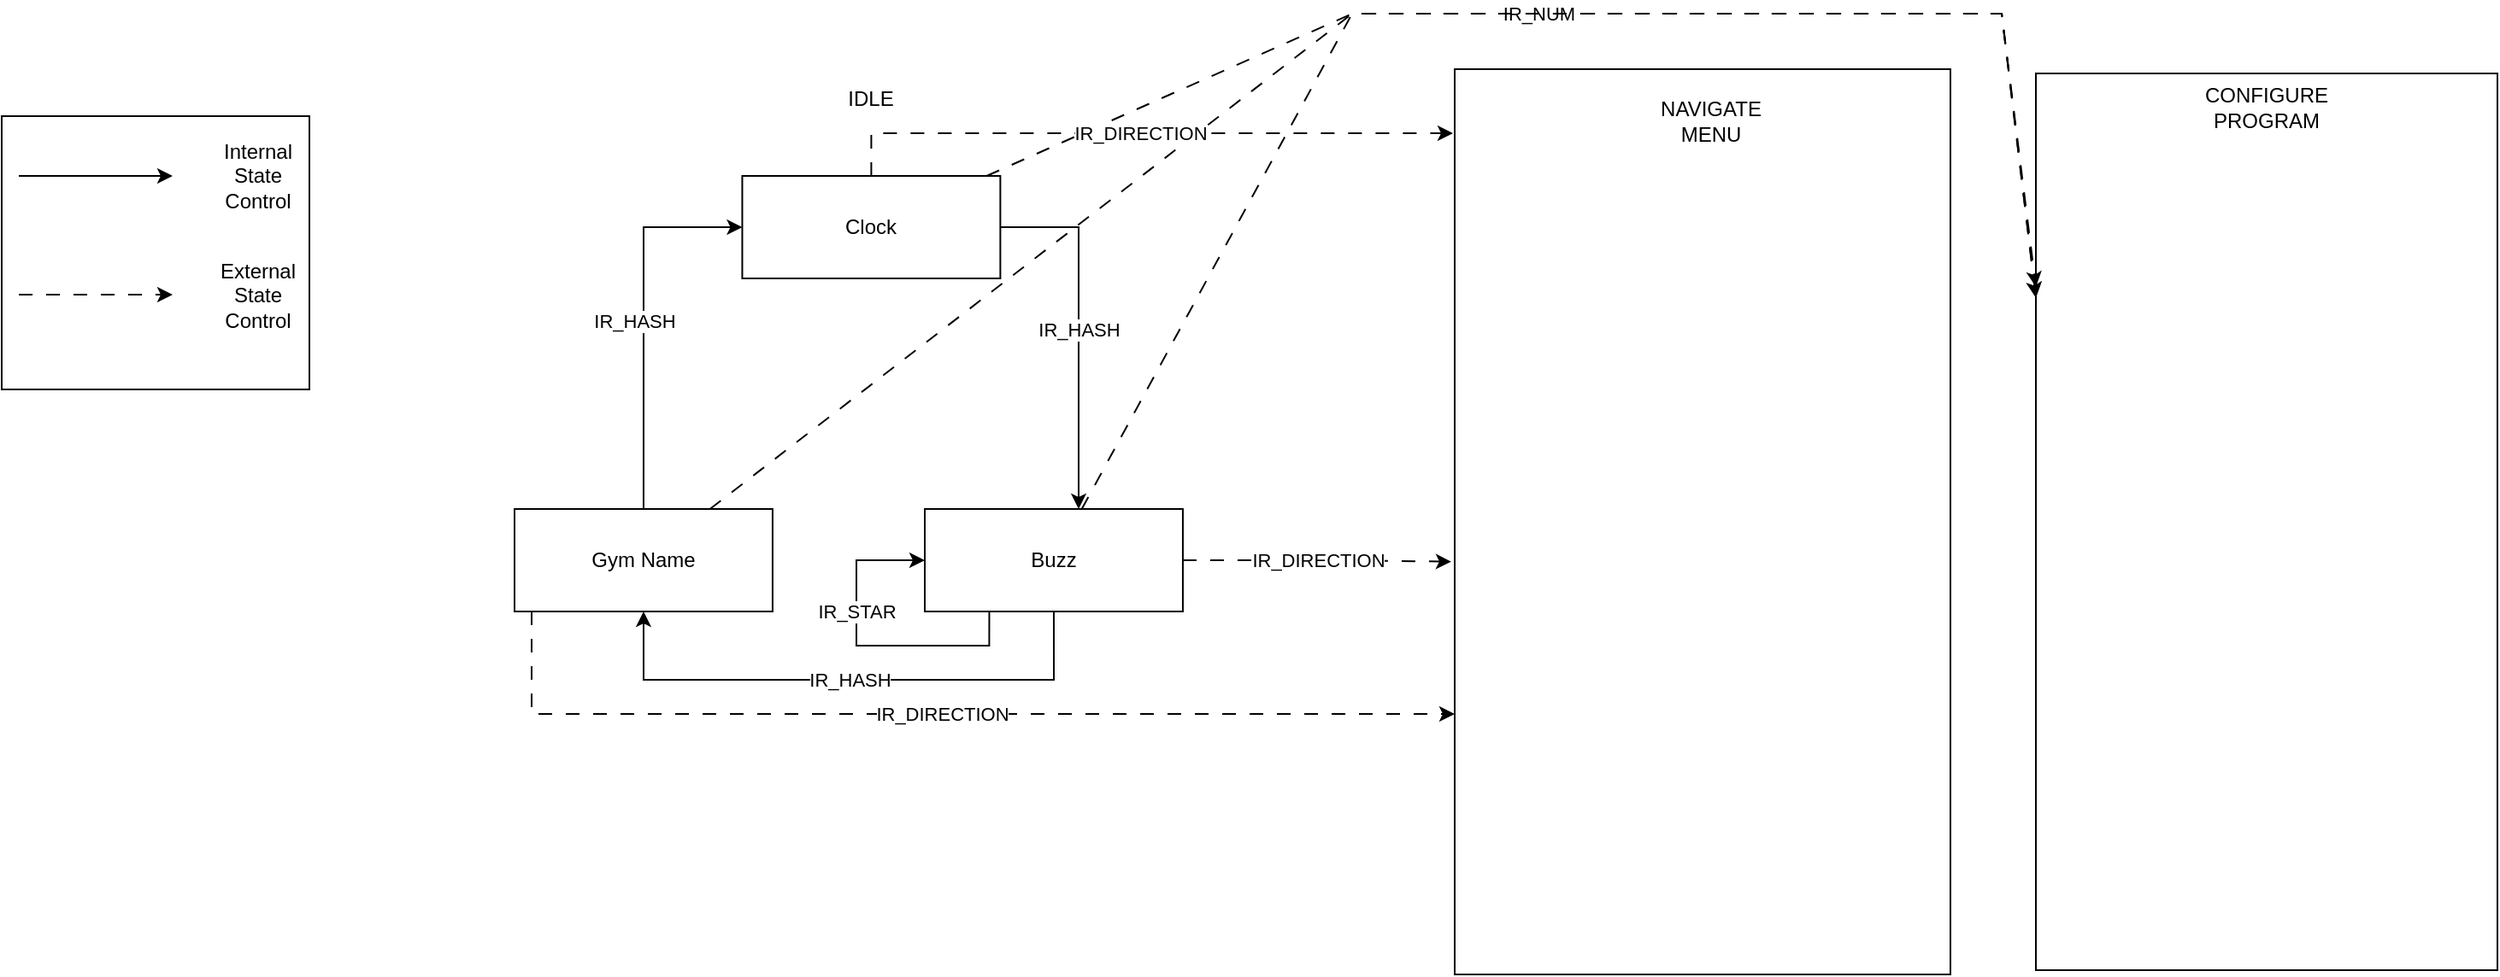 <mxfile version="21.2.1" type="device">
  <diagram name="Page-1" id="1NI_dkvSTnY_Oq6jt71S">
    <mxGraphModel dx="2261" dy="836" grid="1" gridSize="10" guides="1" tooltips="1" connect="1" arrows="1" fold="1" page="1" pageScale="1" pageWidth="827" pageHeight="1169" math="0" shadow="0">
      <root>
        <mxCell id="0" />
        <mxCell id="1" parent="0" />
        <mxCell id="G_RmvjNMhY2gO-qynl5l-15" value="" style="group" vertex="1" connectable="0" parent="1">
          <mxGeometry x="920" y="55" width="270" height="525" as="geometry" />
        </mxCell>
        <mxCell id="G_RmvjNMhY2gO-qynl5l-5" value="" style="rounded=0;whiteSpace=wrap;html=1;" vertex="1" parent="G_RmvjNMhY2gO-qynl5l-15">
          <mxGeometry width="270" height="525" as="geometry" />
        </mxCell>
        <mxCell id="G_RmvjNMhY2gO-qynl5l-14" value="CONFIGURE PROGRAM" style="text;html=1;strokeColor=none;fillColor=none;align=center;verticalAlign=middle;whiteSpace=wrap;rounded=0;" vertex="1" parent="G_RmvjNMhY2gO-qynl5l-15">
          <mxGeometry x="105" y="5" width="60" height="30" as="geometry" />
        </mxCell>
        <mxCell id="G_RmvjNMhY2gO-qynl5l-10" value="" style="group" vertex="1" connectable="0" parent="1">
          <mxGeometry x="580" y="52.5" width="290" height="530" as="geometry" />
        </mxCell>
        <mxCell id="G_RmvjNMhY2gO-qynl5l-16" value="" style="group" vertex="1" connectable="0" parent="G_RmvjNMhY2gO-qynl5l-10">
          <mxGeometry width="290" height="530" as="geometry" />
        </mxCell>
        <mxCell id="G_RmvjNMhY2gO-qynl5l-11" value="" style="rounded=0;whiteSpace=wrap;html=1;" vertex="1" parent="G_RmvjNMhY2gO-qynl5l-16">
          <mxGeometry width="290" height="530" as="geometry" />
        </mxCell>
        <mxCell id="G_RmvjNMhY2gO-qynl5l-12" value="NAVIGATE MENU" style="text;html=1;strokeColor=none;fillColor=none;align=center;verticalAlign=middle;whiteSpace=wrap;rounded=0;" vertex="1" parent="G_RmvjNMhY2gO-qynl5l-16">
          <mxGeometry x="120" y="15" width="60" height="30" as="geometry" />
        </mxCell>
        <mxCell id="G_RmvjNMhY2gO-qynl5l-6" style="rounded=0;orthogonalLoop=1;jettySize=auto;html=1;entryX=0;entryY=0.25;entryDx=0;entryDy=0;dashed=1;dashPattern=8 8;" edge="1" parent="1" source="G_RmvjNMhY2gO-qynl5l-1" target="G_RmvjNMhY2gO-qynl5l-5">
          <mxGeometry relative="1" as="geometry">
            <Array as="points">
              <mxPoint x="520" y="20" />
              <mxPoint x="900" y="20" />
            </Array>
          </mxGeometry>
        </mxCell>
        <mxCell id="G_RmvjNMhY2gO-qynl5l-4" value="IR_NUM" style="rounded=0;orthogonalLoop=1;jettySize=auto;html=1;entryX=0;entryY=0.25;entryDx=0;entryDy=0;dashed=1;dashPattern=8 8;" edge="1" parent="1" source="G_RmvjNMhY2gO-qynl5l-3" target="G_RmvjNMhY2gO-qynl5l-5">
          <mxGeometry relative="1" as="geometry">
            <mxPoint x="560" y="260" as="targetPoint" />
            <Array as="points">
              <mxPoint x="520" y="20" />
              <mxPoint x="900" y="20" />
            </Array>
          </mxGeometry>
        </mxCell>
        <mxCell id="G_RmvjNMhY2gO-qynl5l-21" style="rounded=0;orthogonalLoop=1;jettySize=auto;html=1;dashed=1;dashPattern=8 8;" edge="1" parent="1" source="G_RmvjNMhY2gO-qynl5l-17">
          <mxGeometry relative="1" as="geometry">
            <mxPoint x="920" y="180" as="targetPoint" />
            <Array as="points">
              <mxPoint x="520" y="20" />
              <mxPoint x="900" y="20" />
            </Array>
          </mxGeometry>
        </mxCell>
        <mxCell id="G_RmvjNMhY2gO-qynl5l-8" value="IDLE" style="text;html=1;strokeColor=none;fillColor=none;align=center;verticalAlign=middle;whiteSpace=wrap;rounded=0;" vertex="1" parent="1">
          <mxGeometry x="200.968" y="55" width="75.484" height="30" as="geometry" />
        </mxCell>
        <mxCell id="G_RmvjNMhY2gO-qynl5l-30" value="IR_DIRECTION" style="edgeStyle=orthogonalEdgeStyle;rounded=0;orthogonalLoop=1;jettySize=auto;html=1;dashed=1;dashPattern=8 8;" edge="1" parent="1" source="G_RmvjNMhY2gO-qynl5l-1">
          <mxGeometry relative="1" as="geometry">
            <mxPoint x="579" y="90" as="targetPoint" />
            <Array as="points">
              <mxPoint x="239" y="90" />
              <mxPoint x="579" y="90" />
            </Array>
          </mxGeometry>
        </mxCell>
        <mxCell id="G_RmvjNMhY2gO-qynl5l-1" value="Clock" style="rounded=0;whiteSpace=wrap;html=1;" vertex="1" parent="1">
          <mxGeometry x="163.226" y="115" width="150.968" height="60" as="geometry" />
        </mxCell>
        <mxCell id="G_RmvjNMhY2gO-qynl5l-23" value="IR_DIRECTION" style="edgeStyle=orthogonalEdgeStyle;rounded=0;orthogonalLoop=1;jettySize=auto;html=1;entryX=-0.007;entryY=0.544;entryDx=0;entryDy=0;entryPerimeter=0;dashed=1;dashPattern=8 8;" edge="1" parent="1" source="G_RmvjNMhY2gO-qynl5l-3" target="G_RmvjNMhY2gO-qynl5l-11">
          <mxGeometry relative="1" as="geometry" />
        </mxCell>
        <mxCell id="G_RmvjNMhY2gO-qynl5l-31" value="IR_HASH" style="edgeStyle=orthogonalEdgeStyle;rounded=0;orthogonalLoop=1;jettySize=auto;html=1;entryX=0.5;entryY=1;entryDx=0;entryDy=0;exitX=0.5;exitY=1;exitDx=0;exitDy=0;" edge="1" parent="1" source="G_RmvjNMhY2gO-qynl5l-3" target="G_RmvjNMhY2gO-qynl5l-17">
          <mxGeometry relative="1" as="geometry">
            <mxPoint x="280" y="380" as="targetPoint" />
            <Array as="points">
              <mxPoint x="346" y="410" />
              <mxPoint x="106" y="410" />
            </Array>
          </mxGeometry>
        </mxCell>
        <mxCell id="G_RmvjNMhY2gO-qynl5l-32" value="IR_STAR" style="edgeStyle=orthogonalEdgeStyle;rounded=0;orthogonalLoop=1;jettySize=auto;html=1;exitX=0.25;exitY=1;exitDx=0;exitDy=0;entryX=0;entryY=0.5;entryDx=0;entryDy=0;" edge="1" parent="1" source="G_RmvjNMhY2gO-qynl5l-3" target="G_RmvjNMhY2gO-qynl5l-3">
          <mxGeometry x="0.254" relative="1" as="geometry">
            <mxPoint x="250" y="390" as="targetPoint" />
            <Array as="points">
              <mxPoint x="308" y="390" />
              <mxPoint x="230" y="390" />
              <mxPoint x="230" y="340" />
            </Array>
            <mxPoint as="offset" />
          </mxGeometry>
        </mxCell>
        <mxCell id="G_RmvjNMhY2gO-qynl5l-3" value="Buzz" style="rounded=0;whiteSpace=wrap;html=1;" vertex="1" parent="1">
          <mxGeometry x="270.0" y="310" width="150.968" height="60" as="geometry" />
        </mxCell>
        <mxCell id="G_RmvjNMhY2gO-qynl5l-2" value="IR_HASH" style="edgeStyle=orthogonalEdgeStyle;rounded=0;orthogonalLoop=1;jettySize=auto;html=1;exitX=1;exitY=0.5;exitDx=0;exitDy=0;" edge="1" parent="1" source="G_RmvjNMhY2gO-qynl5l-1" target="G_RmvjNMhY2gO-qynl5l-3">
          <mxGeometry relative="1" as="geometry">
            <mxPoint x="238.71" y="315" as="targetPoint" />
            <Array as="points">
              <mxPoint x="360" y="145" />
            </Array>
          </mxGeometry>
        </mxCell>
        <mxCell id="G_RmvjNMhY2gO-qynl5l-19" value="IR_HASH" style="edgeStyle=orthogonalEdgeStyle;rounded=0;orthogonalLoop=1;jettySize=auto;html=1;entryX=0;entryY=0.5;entryDx=0;entryDy=0;exitX=0.5;exitY=0;exitDx=0;exitDy=0;" edge="1" parent="1" source="G_RmvjNMhY2gO-qynl5l-17" target="G_RmvjNMhY2gO-qynl5l-1">
          <mxGeometry x="-0.012" y="5" relative="1" as="geometry">
            <Array as="points">
              <mxPoint x="106" y="145" />
            </Array>
            <mxPoint as="offset" />
          </mxGeometry>
        </mxCell>
        <mxCell id="G_RmvjNMhY2gO-qynl5l-29" value="IR_DIRECTION" style="edgeStyle=orthogonalEdgeStyle;rounded=0;orthogonalLoop=1;jettySize=auto;html=1;dashed=1;dashPattern=8 8;" edge="1" parent="1" source="G_RmvjNMhY2gO-qynl5l-17">
          <mxGeometry relative="1" as="geometry">
            <mxPoint x="580" y="430" as="targetPoint" />
            <Array as="points">
              <mxPoint x="40" y="430" />
              <mxPoint x="579" y="430" />
            </Array>
          </mxGeometry>
        </mxCell>
        <mxCell id="G_RmvjNMhY2gO-qynl5l-17" value="Gym Name" style="rounded=0;whiteSpace=wrap;html=1;" vertex="1" parent="1">
          <mxGeometry x="30.001" y="310" width="150.968" height="60" as="geometry" />
        </mxCell>
        <mxCell id="G_RmvjNMhY2gO-qynl5l-24" value="" style="rounded=0;whiteSpace=wrap;html=1;" vertex="1" parent="1">
          <mxGeometry x="-270" y="80" width="180" height="160" as="geometry" />
        </mxCell>
        <mxCell id="G_RmvjNMhY2gO-qynl5l-25" value="Internal State Control" style="text;html=1;strokeColor=none;fillColor=none;align=center;verticalAlign=middle;whiteSpace=wrap;rounded=0;" vertex="1" parent="1">
          <mxGeometry x="-150" y="100" width="60" height="30" as="geometry" />
        </mxCell>
        <mxCell id="G_RmvjNMhY2gO-qynl5l-26" value="External State Control" style="text;html=1;strokeColor=none;fillColor=none;align=center;verticalAlign=middle;whiteSpace=wrap;rounded=0;" vertex="1" parent="1">
          <mxGeometry x="-150" y="170" width="60" height="30" as="geometry" />
        </mxCell>
        <mxCell id="G_RmvjNMhY2gO-qynl5l-27" value="" style="endArrow=classic;html=1;rounded=0;" edge="1" parent="1">
          <mxGeometry width="50" height="50" relative="1" as="geometry">
            <mxPoint x="-260" y="115" as="sourcePoint" />
            <mxPoint x="-170" y="115" as="targetPoint" />
          </mxGeometry>
        </mxCell>
        <mxCell id="G_RmvjNMhY2gO-qynl5l-28" value="" style="endArrow=classic;html=1;rounded=0;dashed=1;dashPattern=8 8;" edge="1" parent="1">
          <mxGeometry width="50" height="50" relative="1" as="geometry">
            <mxPoint x="-260" y="184.5" as="sourcePoint" />
            <mxPoint x="-170" y="184.5" as="targetPoint" />
          </mxGeometry>
        </mxCell>
      </root>
    </mxGraphModel>
  </diagram>
</mxfile>
